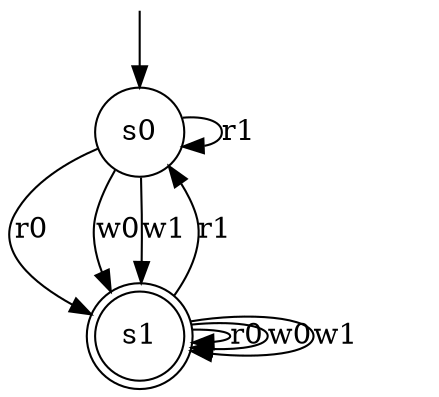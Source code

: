 digraph g {

	s0 [shape="circle" label="s0"];
	s1 [shape="doublecircle" label="s1"];
	s0 -> s1 [label="r0"];
	s0 -> s0 [label="r1"];
	s0 -> s1 [label="w0"];
	s0 -> s1 [label="w1"];
	s1 -> s1 [label="r0"];
	s1 -> s0 [label="r1"];
	s1 -> s1 [label="w0"];
	s1 -> s1 [label="w1"];

__start0 [label="" shape="none" width="0" height="0"];
__start0 -> s0;

}
